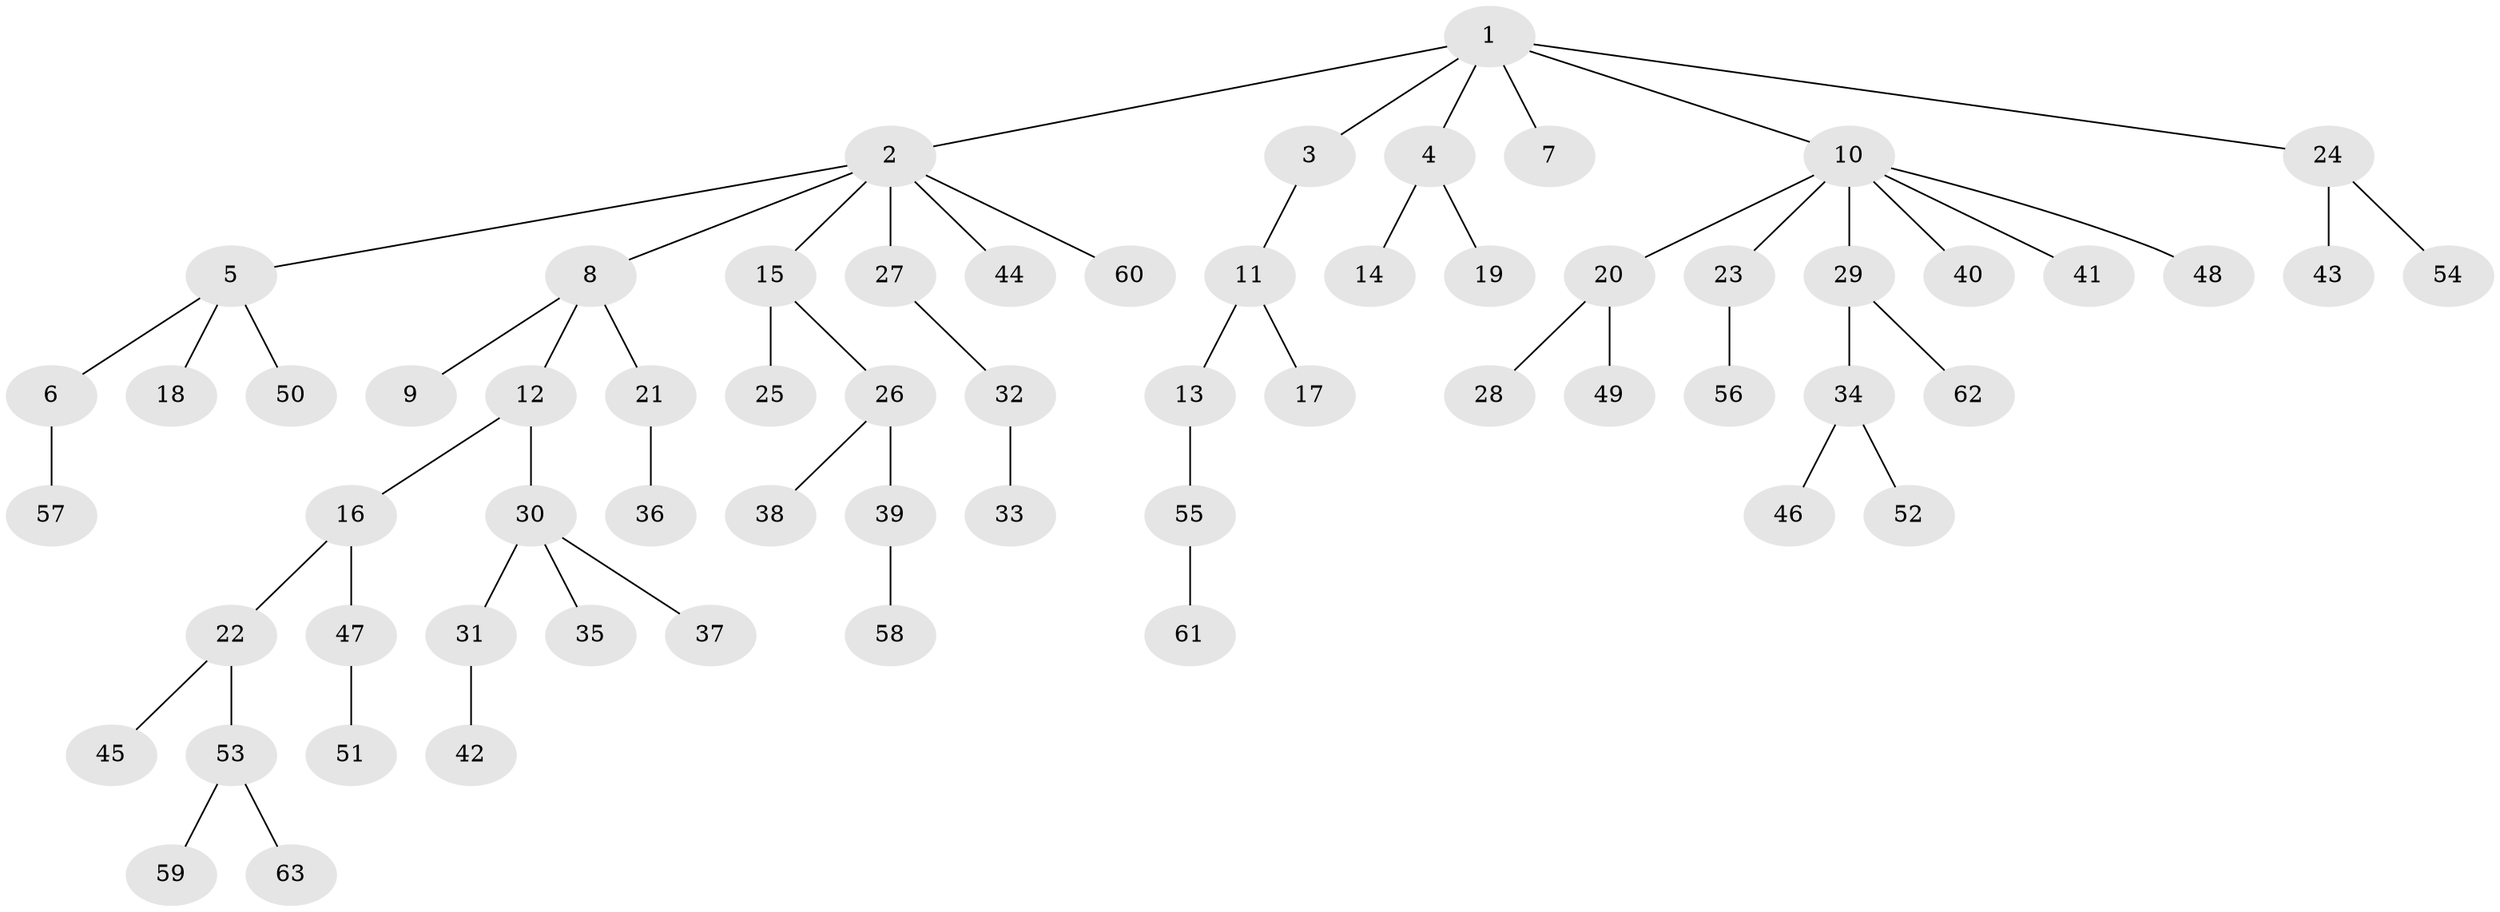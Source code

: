 // Generated by graph-tools (version 1.1) at 2025/15/03/09/25 04:15:34]
// undirected, 63 vertices, 62 edges
graph export_dot {
graph [start="1"]
  node [color=gray90,style=filled];
  1;
  2;
  3;
  4;
  5;
  6;
  7;
  8;
  9;
  10;
  11;
  12;
  13;
  14;
  15;
  16;
  17;
  18;
  19;
  20;
  21;
  22;
  23;
  24;
  25;
  26;
  27;
  28;
  29;
  30;
  31;
  32;
  33;
  34;
  35;
  36;
  37;
  38;
  39;
  40;
  41;
  42;
  43;
  44;
  45;
  46;
  47;
  48;
  49;
  50;
  51;
  52;
  53;
  54;
  55;
  56;
  57;
  58;
  59;
  60;
  61;
  62;
  63;
  1 -- 2;
  1 -- 3;
  1 -- 4;
  1 -- 7;
  1 -- 10;
  1 -- 24;
  2 -- 5;
  2 -- 8;
  2 -- 15;
  2 -- 27;
  2 -- 44;
  2 -- 60;
  3 -- 11;
  4 -- 14;
  4 -- 19;
  5 -- 6;
  5 -- 18;
  5 -- 50;
  6 -- 57;
  8 -- 9;
  8 -- 12;
  8 -- 21;
  10 -- 20;
  10 -- 23;
  10 -- 29;
  10 -- 40;
  10 -- 41;
  10 -- 48;
  11 -- 13;
  11 -- 17;
  12 -- 16;
  12 -- 30;
  13 -- 55;
  15 -- 25;
  15 -- 26;
  16 -- 22;
  16 -- 47;
  20 -- 28;
  20 -- 49;
  21 -- 36;
  22 -- 45;
  22 -- 53;
  23 -- 56;
  24 -- 43;
  24 -- 54;
  26 -- 38;
  26 -- 39;
  27 -- 32;
  29 -- 34;
  29 -- 62;
  30 -- 31;
  30 -- 35;
  30 -- 37;
  31 -- 42;
  32 -- 33;
  34 -- 46;
  34 -- 52;
  39 -- 58;
  47 -- 51;
  53 -- 59;
  53 -- 63;
  55 -- 61;
}
